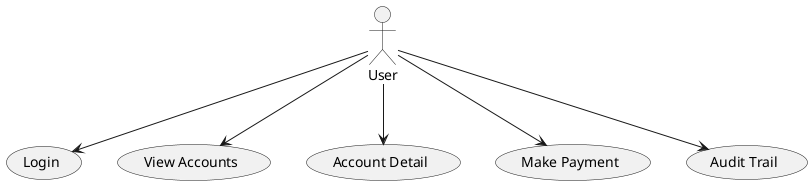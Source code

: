 @startuml
User --> (Login)
User --> (View Accounts)
User --> (Account Detail)
User --> (Make Payment)
User --> (Audit Trail)
@enduml